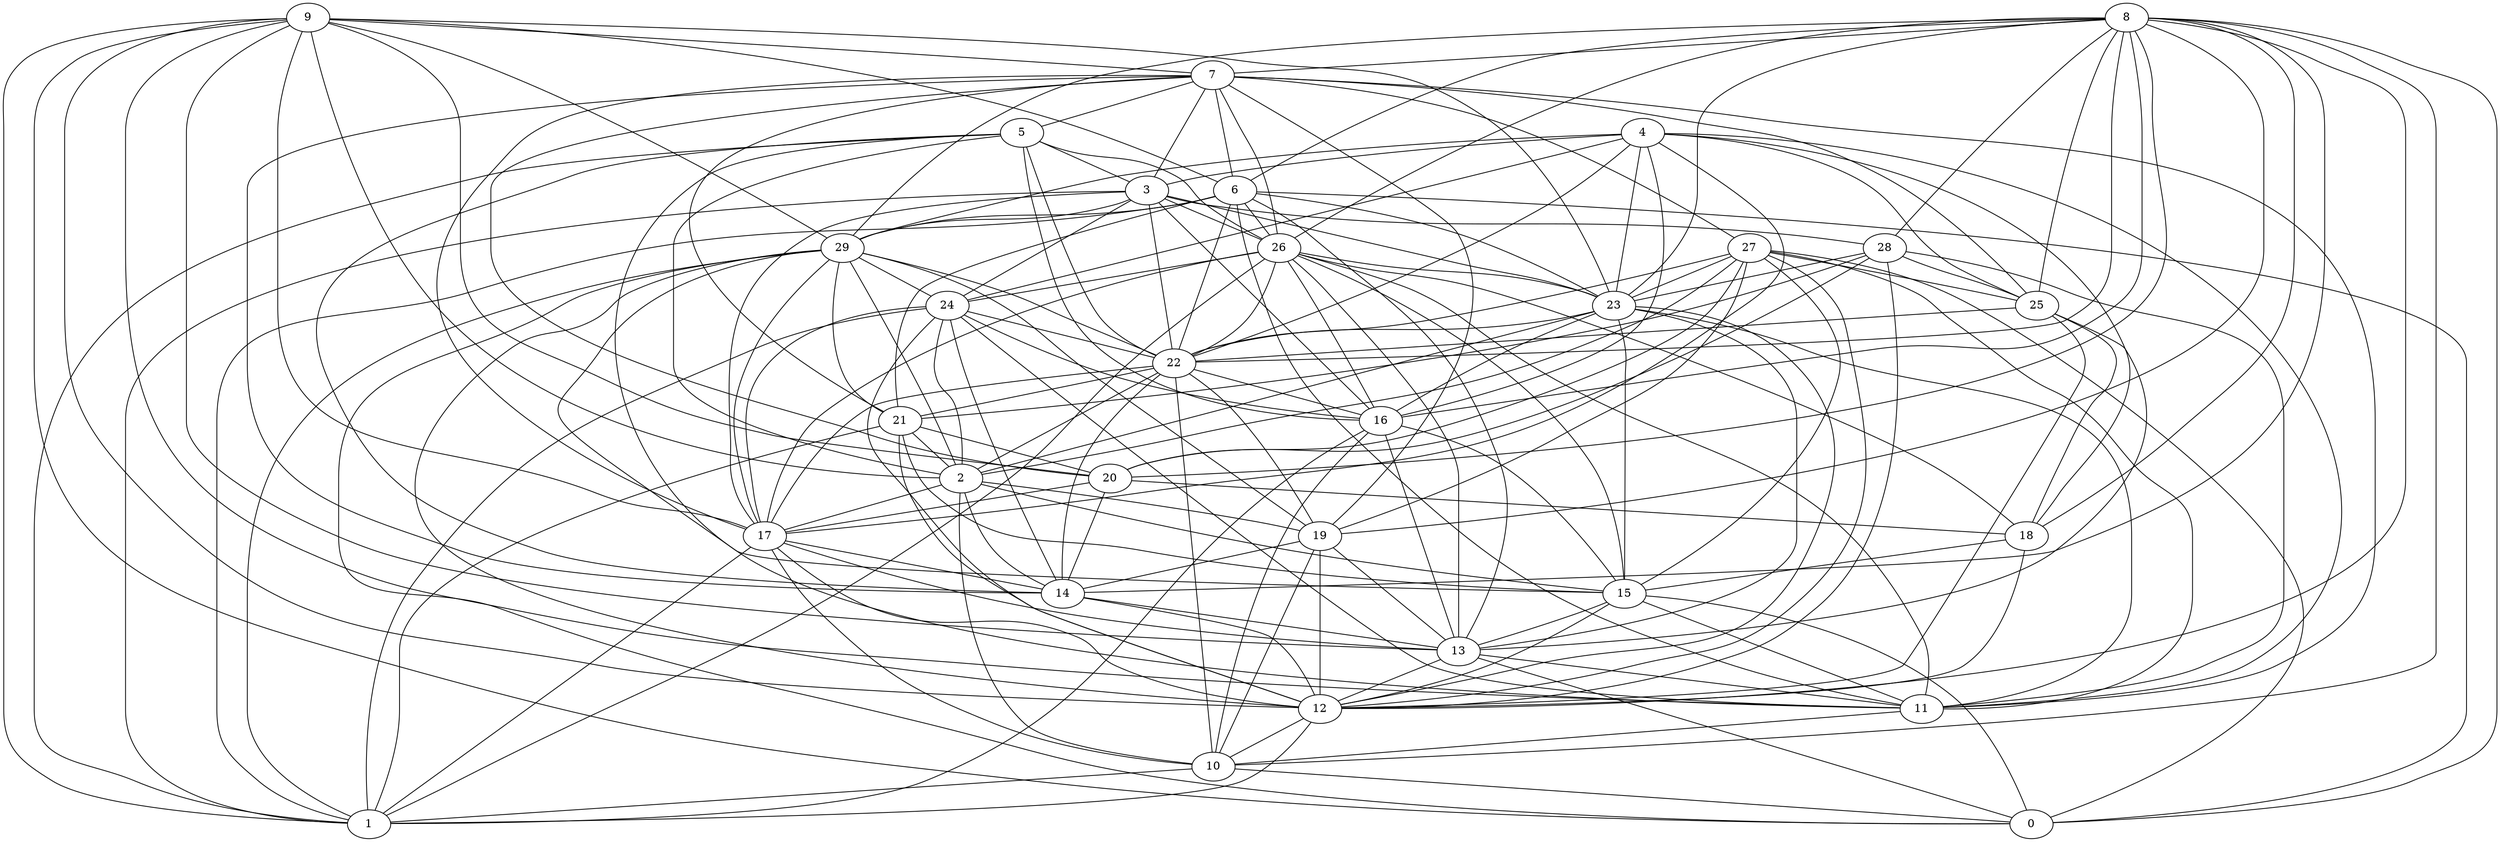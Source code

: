 digraph GG_graph {

subgraph G_graph {
edge [color = black]
"12" -> "1" [dir = none]
"4" -> "22" [dir = none]
"4" -> "23" [dir = none]
"4" -> "29" [dir = none]
"19" -> "14" [dir = none]
"19" -> "12" [dir = none]
"9" -> "2" [dir = none]
"9" -> "11" [dir = none]
"9" -> "13" [dir = none]
"9" -> "7" [dir = none]
"9" -> "6" [dir = none]
"22" -> "16" [dir = none]
"22" -> "19" [dir = none]
"22" -> "2" [dir = none]
"15" -> "13" [dir = none]
"15" -> "0" [dir = none]
"29" -> "17" [dir = none]
"29" -> "24" [dir = none]
"29" -> "11" [dir = none]
"29" -> "2" [dir = none]
"29" -> "0" [dir = none]
"29" -> "1" [dir = none]
"2" -> "15" [dir = none]
"2" -> "10" [dir = none]
"2" -> "14" [dir = none]
"2" -> "17" [dir = none]
"2" -> "19" [dir = none]
"25" -> "12" [dir = none]
"25" -> "13" [dir = none]
"25" -> "18" [dir = none]
"17" -> "10" [dir = none]
"17" -> "12" [dir = none]
"17" -> "13" [dir = none]
"17" -> "1" [dir = none]
"28" -> "12" [dir = none]
"28" -> "23" [dir = none]
"8" -> "12" [dir = none]
"8" -> "0" [dir = none]
"8" -> "29" [dir = none]
"8" -> "25" [dir = none]
"8" -> "28" [dir = none]
"8" -> "7" [dir = none]
"18" -> "12" [dir = none]
"24" -> "17" [dir = none]
"24" -> "14" [dir = none]
"24" -> "1" [dir = none]
"24" -> "22" [dir = none]
"24" -> "16" [dir = none]
"27" -> "0" [dir = none]
"27" -> "23" [dir = none]
"27" -> "22" [dir = none]
"27" -> "2" [dir = none]
"27" -> "19" [dir = none]
"27" -> "20" [dir = none]
"7" -> "3" [dir = none]
"7" -> "11" [dir = none]
"7" -> "25" [dir = none]
"7" -> "20" [dir = none]
"7" -> "6" [dir = none]
"7" -> "17" [dir = none]
"10" -> "0" [dir = none]
"6" -> "1" [dir = none]
"6" -> "11" [dir = none]
"6" -> "21" [dir = none]
"6" -> "26" [dir = none]
"6" -> "13" [dir = none]
"6" -> "23" [dir = none]
"3" -> "24" [dir = none]
"3" -> "1" [dir = none]
"3" -> "16" [dir = none]
"5" -> "15" [dir = none]
"5" -> "14" [dir = none]
"5" -> "2" [dir = none]
"5" -> "26" [dir = none]
"5" -> "16" [dir = none]
"26" -> "16" [dir = none]
"26" -> "17" [dir = none]
"26" -> "18" [dir = none]
"14" -> "12" [dir = none]
"23" -> "15" [dir = none]
"23" -> "22" [dir = none]
"23" -> "11" [dir = none]
"23" -> "2" [dir = none]
"21" -> "20" [dir = none]
"21" -> "12" [dir = none]
"21" -> "2" [dir = none]
"20" -> "18" [dir = none]
"16" -> "10" [dir = none]
"12" -> "10" [dir = none]
"28" -> "25" [dir = none]
"29" -> "22" [dir = none]
"24" -> "2" [dir = none]
"16" -> "15" [dir = none]
"13" -> "11" [dir = none]
"26" -> "15" [dir = none]
"8" -> "22" [dir = none]
"23" -> "16" [dir = none]
"26" -> "22" [dir = none]
"9" -> "0" [dir = none]
"19" -> "10" [dir = none]
"9" -> "20" [dir = none]
"24" -> "11" [dir = none]
"26" -> "23" [dir = none]
"27" -> "25" [dir = none]
"7" -> "26" [dir = none]
"26" -> "11" [dir = none]
"8" -> "20" [dir = none]
"28" -> "21" [dir = none]
"4" -> "16" [dir = none]
"10" -> "1" [dir = none]
"9" -> "12" [dir = none]
"22" -> "17" [dir = none]
"11" -> "10" [dir = none]
"9" -> "17" [dir = none]
"28" -> "20" [dir = none]
"7" -> "14" [dir = none]
"26" -> "13" [dir = none]
"3" -> "17" [dir = none]
"29" -> "21" [dir = none]
"28" -> "11" [dir = none]
"9" -> "23" [dir = none]
"4" -> "3" [dir = none]
"22" -> "10" [dir = none]
"16" -> "13" [dir = none]
"29" -> "19" [dir = none]
"20" -> "14" [dir = none]
"27" -> "11" [dir = none]
"8" -> "16" [dir = none]
"4" -> "24" [dir = none]
"5" -> "22" [dir = none]
"3" -> "22" [dir = none]
"19" -> "13" [dir = none]
"26" -> "24" [dir = none]
"26" -> "1" [dir = none]
"4" -> "17" [dir = none]
"22" -> "21" [dir = none]
"8" -> "14" [dir = none]
"21" -> "15" [dir = none]
"8" -> "6" [dir = none]
"18" -> "15" [dir = none]
"16" -> "1" [dir = none]
"9" -> "29" [dir = none]
"27" -> "12" [dir = none]
"5" -> "3" [dir = none]
"3" -> "29" [dir = none]
"22" -> "14" [dir = none]
"4" -> "11" [dir = none]
"4" -> "18" [dir = none]
"29" -> "12" [dir = none]
"23" -> "13" [dir = none]
"27" -> "15" [dir = none]
"15" -> "11" [dir = none]
"8" -> "26" [dir = none]
"7" -> "5" [dir = none]
"3" -> "28" [dir = none]
"15" -> "12" [dir = none]
"13" -> "0" [dir = none]
"5" -> "1" [dir = none]
"9" -> "1" [dir = none]
"6" -> "29" [dir = none]
"21" -> "1" [dir = none]
"8" -> "19" [dir = none]
"20" -> "17" [dir = none]
"4" -> "25" [dir = none]
"8" -> "23" [dir = none]
"3" -> "26" [dir = none]
"3" -> "23" [dir = none]
"6" -> "0" [dir = none]
"6" -> "22" [dir = none]
"14" -> "13" [dir = none]
"25" -> "22" [dir = none]
"7" -> "19" [dir = none]
"23" -> "12" [dir = none]
"8" -> "10" [dir = none]
"24" -> "12" [dir = none]
"7" -> "27" [dir = none]
"8" -> "18" [dir = none]
"17" -> "14" [dir = none]
"13" -> "12" [dir = none]
"7" -> "21" [dir = none]
}

}
